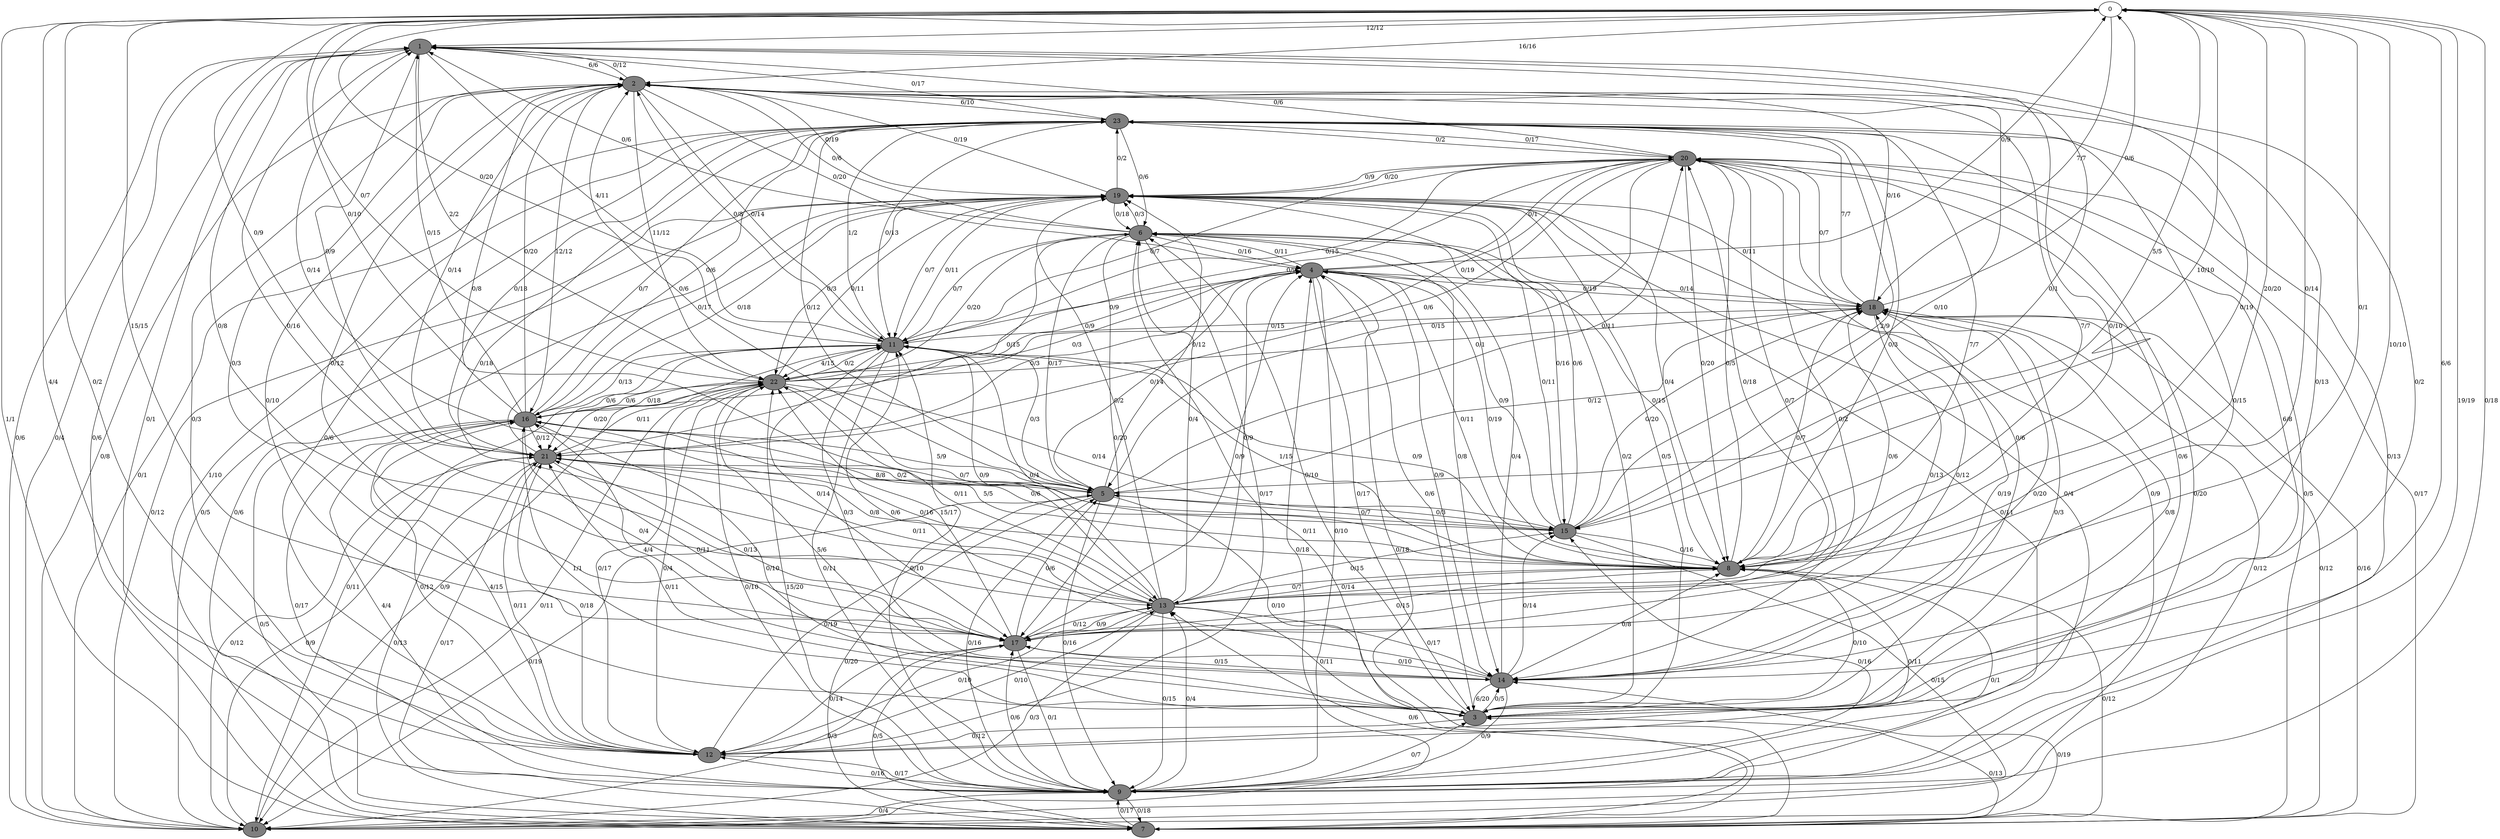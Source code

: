 digraph G {
	0[style=filled fillcolor=grey100];
	0->1[label ="12/12"] ;
	0->2[label ="16/16"] ;
	0->3[label ="6/6"] ;
	0->5[label ="5/5"] ;
	0->7[label ="1/1"] ;
	0->8[label ="20/20"] ;
	0->9[label ="19/19"] ;
	0->12[label ="4/4"] ;
	0->14[label ="10/10"] ;
	0->15[label ="10/10"] ;
	0->17[label ="15/15"] ;
	0->18[label ="7/7"] ;
	1[style=filled fillcolor=grey50];
	1->2[label ="6/6"] ;
	1->10[label ="0/4"] ;
	1->11[label ="4/11"] ;
	1->13[label ="0/8"] ;
	1->15[label ="0/1"] ;
	1->21[label ="0/9"] ;
	1->22[label ="2/2"] ;
	2[style=filled fillcolor=grey50];
	2->1[label ="0/12"] ;
	2->4[label ="0/20"] ;
	2->5[label ="0/8"] ;
	2->8[label ="0/10"] ;
	2->10[label ="0/8"] ;
	2->11[label ="0/14"] ;
	2->14[label ="0/13"] ;
	2->16[label ="12/12"] ;
	2->17[label ="0/12"] ;
	2->19[label ="0/19"] ;
	2->21[label ="0/14"] ;
	2->22[label ="11/12"] ;
	2->23[label ="6/10"] ;
	3[style=filled fillcolor=grey50];
	3->1[label ="0/2"] ;
	3->2[label ="0/10"] ;
	3->4[label ="0/6"] ;
	3->6[label ="0/10"] ;
	3->8[label ="0/10"] ;
	3->12[label ="0/12"] ;
	3->14[label ="0/5"] ;
	3->16[label ="1/1"] ;
	3->18[label ="0/8"] ;
	3->19[label ="0/5"] ;
	3->21[label ="0/11"] ;
	3->22[label ="5/6"] ;
	3->23[label ="6/8"] ;
	4[style=filled fillcolor=grey50];
	4->0[label ="0/9"] ;
	4->3[label ="0/17"] ;
	4->6[label ="0/11"] ;
	4->7[label ="0/18"] ;
	4->8[label ="0/11"] ;
	4->9[label ="0/10"] ;
	4->14[label ="0/9"] ;
	4->18[label ="0/19"] ;
	4->20[label ="0/1"] ;
	5[style=filled fillcolor=grey50];
	5->1[label ="0/14"] ;
	5->2[label ="0/6"] ;
	5->3[label ="0/10"] ;
	5->4[label ="0/14"] ;
	5->7[label ="0/20"] ;
	5->9[label ="0/16"] ;
	5->10[label ="0/19"] ;
	5->11[label ="0/3"] ;
	5->15[label ="0/7"] ;
	5->16[label ="5/9"] ;
	5->18[label ="0/12"] ;
	5->19[label ="0/12"] ;
	5->20[label ="0/11"] ;
	5->23[label ="0/12"] ;
	6[style=filled fillcolor=grey50];
	6->1[label ="0/6"] ;
	6->2[label ="0/6"] ;
	6->4[label ="0/16"] ;
	6->5[label ="0/17"] ;
	6->8[label ="0/15"] ;
	6->11[label ="0/7"] ;
	6->12[label ="0/17"] ;
	6->14[label ="0/8"] ;
	6->17[label ="0/20"] ;
	6->19[label ="0/3"] ;
	6->21[label ="0/15"] ;
	7[style=filled fillcolor=grey50];
	7->1[label ="0/6"] ;
	7->3[label ="0/13"] ;
	7->6[label ="0/11"] ;
	7->8[label ="0/12"] ;
	7->9[label ="0/17"] ;
	7->13[label ="0/6"] ;
	7->14[label ="0/19"] ;
	7->17[label ="0/5"] ;
	7->18[label ="0/16"] ;
	7->20[label ="0/17"] ;
	7->21[label ="0/17"] ;
	7->23[label ="1/10"] ;
	8[style=filled fillcolor=grey50];
	8->0[label ="0/14"] ;
	8->1[label ="0/19"] ;
	8->2[label ="7/7"] ;
	8->4[label ="0/19"] ;
	8->11[label ="1/15"] ;
	8->13[label ="0/7"] ;
	8->16[label ="5/5"] ;
	8->17[label ="0/15"] ;
	8->18[label ="0/7"] ;
	8->20[label ="0/5"] ;
	8->21[label ="0/8"] ;
	8->23[label ="7/7"] ;
	9[style=filled fillcolor=grey50];
	9->0[label ="0/18"] ;
	9->1[label ="0/1"] ;
	9->3[label ="0/7"] ;
	9->5[label ="0/16"] ;
	9->6[label ="0/11"] ;
	9->7[label ="0/18"] ;
	9->8[label ="0/1"] ;
	9->10[label ="0/4"] ;
	9->11[label ="0/10"] ;
	9->12[label ="0/16"] ;
	9->13[label ="0/4"] ;
	9->15[label ="0/16"] ;
	9->16[label ="4/4"] ;
	9->17[label ="0/6"] ;
	9->19[label ="0/9"] ;
	9->22[label ="15/20"] ;
	10[style=filled fillcolor=grey50];
	10->1[label ="0/6"] ;
	10->4[label ="0/18"] ;
	10->11[label ="0/9"] ;
	10->18[label ="0/12"] ;
	10->19[label ="0/5"] ;
	10->21[label ="0/9"] ;
	11[style=filled fillcolor=grey50];
	11->0[label ="0/20"] ;
	11->2[label ="0/8"] ;
	11->4[label ="0/9"] ;
	11->8[label ="0/9"] ;
	11->9[label ="0/11"] ;
	11->10[label ="0/11"] ;
	11->13[label ="0/9"] ;
	11->14[label ="0/3"] ;
	11->17[label ="0/14"] ;
	11->19[label ="0/11"] ;
	11->20[label ="0/15"] ;
	11->21[label ="0/6"] ;
	11->22[label ="4/15"] ;
	11->23[label ="1/2"] ;
	12[style=filled fillcolor=grey50];
	12->0[label ="0/2"] ;
	12->2[label ="0/3"] ;
	12->5[label ="0/19"] ;
	12->8[label ="0/11"] ;
	12->9[label ="0/17"] ;
	12->13[label ="0/10"] ;
	12->16[label ="4/15"] ;
	12->20[label ="0/6"] ;
	12->21[label ="0/18"] ;
	12->22[label ="0/17"] ;
	12->23[label ="0/6"] ;
	13[style=filled fillcolor=grey50];
	13->0[label ="0/1"] ;
	13->1[label ="0/16"] ;
	13->3[label ="0/11"] ;
	13->4[label ="0/9"] ;
	13->6[label ="0/4"] ;
	13->8[label ="0/14"] ;
	13->9[label ="0/15"] ;
	13->10[label ="0/3"] ;
	13->11[label ="0/4"] ;
	13->12[label ="0/10"] ;
	13->14[label ="0/17"] ;
	13->15[label ="0/15"] ;
	13->17[label ="0/12"] ;
	13->18[label ="0/6"] ;
	13->19[label ="0/2"] ;
	13->20[label ="0/18"] ;
	13->21[label ="0/11"] ;
	13->22[label ="0/11"] ;
	13->23[label ="0/18"] ;
	14[style=filled fillcolor=grey50];
	14->3[label ="6/20"] ;
	14->6[label ="0/4"] ;
	14->8[label ="0/8"] ;
	14->9[label ="0/9"] ;
	14->11[label ="0/6"] ;
	14->15[label ="0/14"] ;
	14->16[label ="4/4"] ;
	14->17[label ="0/10"] ;
	14->18[label ="0/19"] ;
	15[style=filled fillcolor=grey50];
	15->2[label ="0/10"] ;
	15->4[label ="0/9"] ;
	15->5[label ="0/3"] ;
	15->6[label ="0/11"] ;
	15->8[label ="0/16"] ;
	15->10[label ="0/15"] ;
	15->16[label ="8/8"] ;
	15->18[label ="0/20"] ;
	15->19[label ="0/6"] ;
	15->21[label ="0/6"] ;
	15->23[label ="2/9"] ;
	16[style=filled fillcolor=grey50];
	16->0[label ="0/10"] ;
	16->1[label ="0/15"] ;
	16->2[label ="0/20"] ;
	16->3[label ="0/10"] ;
	16->4[label ="0/3"] ;
	16->7[label ="0/5"] ;
	16->9[label ="0/17"] ;
	16->11[label ="0/13"] ;
	16->12[label ="0/12"] ;
	16->13[label ="0/16"] ;
	16->17[label ="0/4"] ;
	16->19[label ="0/17"] ;
	16->21[label ="0/12"] ;
	16->22[label ="0/18"] ;
	16->23[label ="0/6"] ;
	17[style=filled fillcolor=grey50];
	17->2[label ="0/3"] ;
	17->4[label ="0/9"] ;
	17->5[label ="0/6"] ;
	17->9[label ="0/1"] ;
	17->10[label ="0/3"] ;
	17->12[label ="0/14"] ;
	17->13[label ="0/9"] ;
	17->14[label ="0/15"] ;
	17->18[label ="0/12"] ;
	17->20[label ="0/7"] ;
	17->21[label ="0/13"] ;
	17->22[label ="15/17"] ;
	18[style=filled fillcolor=grey50];
	18->0[label ="0/6"] ;
	18->2[label ="0/16"] ;
	18->3[label ="0/3"] ;
	18->4[label ="0/14"] ;
	18->7[label ="0/12"] ;
	18->11[label ="0/15"] ;
	18->14[label ="0/20"] ;
	18->17[label ="0/13"] ;
	18->20[label ="0/7"] ;
	18->23[label ="7/7"] ;
	19[style=filled fillcolor=grey50];
	19->2[label ="0/19"] ;
	19->3[label ="0/2"] ;
	19->6[label ="0/18"] ;
	19->7[label ="0/6"] ;
	19->8[label ="0/4"] ;
	19->9[label ="0/4"] ;
	19->10[label ="0/12"] ;
	19->11[label ="0/7"] ;
	19->15[label ="0/16"] ;
	19->16[label ="0/18"] ;
	19->18[label ="0/11"] ;
	19->20[label ="0/9"] ;
	19->22[label ="0/3"] ;
	19->23[label ="0/2"] ;
	20[style=filled fillcolor=grey50];
	20->1[label ="0/6"] ;
	20->3[label ="0/6"] ;
	20->5[label ="0/15"] ;
	20->7[label ="0/5"] ;
	20->8[label ="0/20"] ;
	20->10[label ="0/20"] ;
	20->11[label ="0/7"] ;
	20->14[label ="0/2"] ;
	20->19[label ="0/20"] ;
	20->21[label ="0/6"] ;
	20->22[label ="0/9"] ;
	20->23[label ="0/17"] ;
	21[style=filled fillcolor=grey50];
	21->0[label ="0/9"] ;
	21->4[label ="0/3"] ;
	21->5[label ="0/2"] ;
	21->7[label ="0/13"] ;
	21->10[label ="0/12"] ;
	21->12[label ="0/11"] ;
	21->17[label ="0/11"] ;
	21->22[label ="0/11"] ;
	21->23[label ="0/7"] ;
	22[style=filled fillcolor=grey50];
	22->0[label ="0/7"] ;
	22->4[label ="0/9"] ;
	22->6[label ="0/20"] ;
	22->8[label ="0/7"] ;
	22->9[label ="0/10"] ;
	22->10[label ="0/11"] ;
	22->11[label ="0/2"] ;
	22->12[label ="0/4"] ;
	22->15[label ="0/14"] ;
	22->16[label ="0/6"] ;
	22->18[label ="0/1"] ;
	22->19[label ="0/11"] ;
	22->20[label ="0/19"] ;
	22->21[label ="0/20"] ;
	23[style=filled fillcolor=grey50];
	23->1[label ="0/17"] ;
	23->6[label ="0/6"] ;
	23->8[label ="0/3"] ;
	23->9[label ="0/13"] ;
	23->10[label ="0/1"] ;
	23->11[label ="0/13"] ;
	23->14[label ="0/15"] ;
	23->20[label ="0/2"] ;
	23->21[label ="0/18"] ;
}
